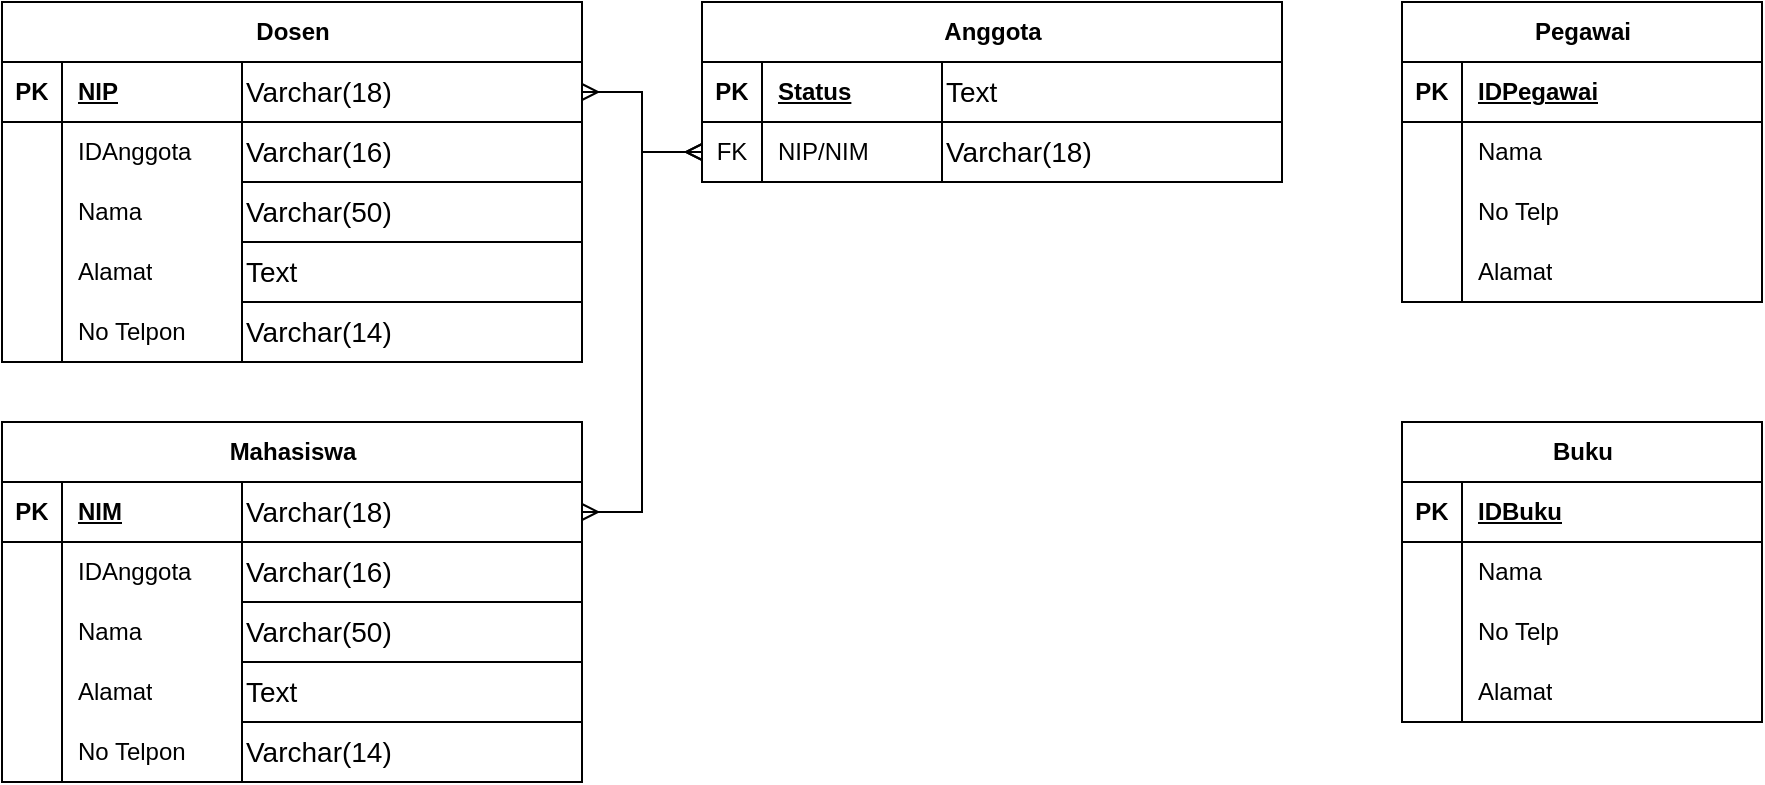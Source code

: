 <mxfile version="24.7.14" pages="2">
  <diagram name="DM Perpustakaan" id="4gfSlsbdr92OhtV6N5TO">
    <mxGraphModel dx="1093" dy="519" grid="1" gridSize="10" guides="1" tooltips="1" connect="1" arrows="1" fold="1" page="1" pageScale="1" pageWidth="850" pageHeight="1100" math="0" shadow="0">
      <root>
        <mxCell id="0" />
        <mxCell id="1" parent="0" />
        <mxCell id="hrNZReImFccg0_SoaGuF-122" value="Vertical Container" style="swimlane;whiteSpace=wrap;html=1;" vertex="1" parent="1">
          <mxGeometry x="390" y="30" width="290" height="90" as="geometry" />
        </mxCell>
        <mxCell id="hrNZReImFccg0_SoaGuF-4" value="Anggota" style="shape=table;startSize=30;container=1;collapsible=1;childLayout=tableLayout;fixedRows=1;rowLines=0;fontStyle=1;align=center;resizeLast=1;html=1;" vertex="1" parent="1">
          <mxGeometry x="390" y="30" width="290" height="90" as="geometry" />
        </mxCell>
        <mxCell id="hrNZReImFccg0_SoaGuF-5" value="" style="shape=tableRow;horizontal=0;startSize=0;swimlaneHead=0;swimlaneBody=0;fillColor=none;collapsible=0;dropTarget=0;points=[[0,0.5],[1,0.5]];portConstraint=eastwest;top=0;left=0;right=0;bottom=1;" vertex="1" parent="hrNZReImFccg0_SoaGuF-4">
          <mxGeometry y="30" width="290" height="30" as="geometry" />
        </mxCell>
        <mxCell id="hrNZReImFccg0_SoaGuF-6" value="PK" style="shape=partialRectangle;connectable=0;fillColor=none;top=0;left=0;bottom=0;right=0;fontStyle=1;overflow=hidden;whiteSpace=wrap;html=1;" vertex="1" parent="hrNZReImFccg0_SoaGuF-5">
          <mxGeometry width="30" height="30" as="geometry">
            <mxRectangle width="30" height="30" as="alternateBounds" />
          </mxGeometry>
        </mxCell>
        <mxCell id="hrNZReImFccg0_SoaGuF-7" value="Status" style="shape=partialRectangle;connectable=0;fillColor=none;top=0;left=0;bottom=0;right=0;align=left;spacingLeft=6;fontStyle=5;overflow=hidden;whiteSpace=wrap;html=1;" vertex="1" parent="hrNZReImFccg0_SoaGuF-5">
          <mxGeometry x="30" width="260" height="30" as="geometry">
            <mxRectangle width="260" height="30" as="alternateBounds" />
          </mxGeometry>
        </mxCell>
        <mxCell id="hrNZReImFccg0_SoaGuF-8" value="" style="shape=tableRow;horizontal=0;startSize=0;swimlaneHead=0;swimlaneBody=0;fillColor=none;collapsible=0;dropTarget=0;points=[[0,0.5],[1,0.5]];portConstraint=eastwest;top=0;left=0;right=0;bottom=0;" vertex="1" parent="hrNZReImFccg0_SoaGuF-4">
          <mxGeometry y="60" width="290" height="30" as="geometry" />
        </mxCell>
        <mxCell id="hrNZReImFccg0_SoaGuF-9" value="FK" style="shape=partialRectangle;connectable=0;fillColor=none;top=0;left=0;bottom=0;right=0;editable=1;overflow=hidden;whiteSpace=wrap;html=1;" vertex="1" parent="hrNZReImFccg0_SoaGuF-8">
          <mxGeometry width="30" height="30" as="geometry">
            <mxRectangle width="30" height="30" as="alternateBounds" />
          </mxGeometry>
        </mxCell>
        <mxCell id="hrNZReImFccg0_SoaGuF-10" value="NIP/NIM" style="shape=partialRectangle;connectable=0;fillColor=none;top=0;left=0;bottom=0;right=0;align=left;spacingLeft=6;overflow=hidden;whiteSpace=wrap;html=1;" vertex="1" parent="hrNZReImFccg0_SoaGuF-8">
          <mxGeometry x="30" width="260" height="30" as="geometry">
            <mxRectangle width="260" height="30" as="alternateBounds" />
          </mxGeometry>
        </mxCell>
        <mxCell id="hrNZReImFccg0_SoaGuF-20" value="" style="edgeStyle=entityRelationEdgeStyle;fontSize=12;html=1;endArrow=ERmany;startArrow=ERmany;rounded=0;entryX=0;entryY=0.5;entryDx=0;entryDy=0;exitX=1;exitY=0.5;exitDx=0;exitDy=0;" edge="1" parent="1" source="L4iduzJh0xAYTJbeEb_0-53" target="hrNZReImFccg0_SoaGuF-8">
          <mxGeometry width="100" height="100" relative="1" as="geometry">
            <mxPoint x="450" y="170" as="sourcePoint" />
            <mxPoint x="470" y="200" as="targetPoint" />
          </mxGeometry>
        </mxCell>
        <mxCell id="hrNZReImFccg0_SoaGuF-21" value="" style="edgeStyle=entityRelationEdgeStyle;fontSize=12;html=1;endArrow=ERmany;startArrow=ERmany;rounded=0;entryX=0;entryY=0.5;entryDx=0;entryDy=0;exitX=1;exitY=0.5;exitDx=0;exitDy=0;" edge="1" parent="1" source="L4iduzJh0xAYTJbeEb_0-37" target="hrNZReImFccg0_SoaGuF-8">
          <mxGeometry width="100" height="100" relative="1" as="geometry">
            <mxPoint x="370" y="50" as="sourcePoint" />
            <mxPoint x="410" y="195" as="targetPoint" />
          </mxGeometry>
        </mxCell>
        <mxCell id="hrNZReImFccg0_SoaGuF-22" value="Pegawai" style="shape=table;startSize=30;container=1;collapsible=1;childLayout=tableLayout;fixedRows=1;rowLines=0;fontStyle=1;align=center;resizeLast=1;html=1;" vertex="1" parent="1">
          <mxGeometry x="740" y="30" width="180" height="150" as="geometry" />
        </mxCell>
        <mxCell id="hrNZReImFccg0_SoaGuF-23" value="" style="shape=tableRow;horizontal=0;startSize=0;swimlaneHead=0;swimlaneBody=0;fillColor=none;collapsible=0;dropTarget=0;points=[[0,0.5],[1,0.5]];portConstraint=eastwest;top=0;left=0;right=0;bottom=1;" vertex="1" parent="hrNZReImFccg0_SoaGuF-22">
          <mxGeometry y="30" width="180" height="30" as="geometry" />
        </mxCell>
        <mxCell id="hrNZReImFccg0_SoaGuF-24" value="PK" style="shape=partialRectangle;connectable=0;fillColor=none;top=0;left=0;bottom=0;right=0;fontStyle=1;overflow=hidden;whiteSpace=wrap;html=1;" vertex="1" parent="hrNZReImFccg0_SoaGuF-23">
          <mxGeometry width="30" height="30" as="geometry">
            <mxRectangle width="30" height="30" as="alternateBounds" />
          </mxGeometry>
        </mxCell>
        <mxCell id="hrNZReImFccg0_SoaGuF-25" value="IDPegawai" style="shape=partialRectangle;connectable=0;fillColor=none;top=0;left=0;bottom=0;right=0;align=left;spacingLeft=6;fontStyle=5;overflow=hidden;whiteSpace=wrap;html=1;" vertex="1" parent="hrNZReImFccg0_SoaGuF-23">
          <mxGeometry x="30" width="150" height="30" as="geometry">
            <mxRectangle width="150" height="30" as="alternateBounds" />
          </mxGeometry>
        </mxCell>
        <mxCell id="hrNZReImFccg0_SoaGuF-26" value="" style="shape=tableRow;horizontal=0;startSize=0;swimlaneHead=0;swimlaneBody=0;fillColor=none;collapsible=0;dropTarget=0;points=[[0,0.5],[1,0.5]];portConstraint=eastwest;top=0;left=0;right=0;bottom=0;" vertex="1" parent="hrNZReImFccg0_SoaGuF-22">
          <mxGeometry y="60" width="180" height="30" as="geometry" />
        </mxCell>
        <mxCell id="hrNZReImFccg0_SoaGuF-27" value="" style="shape=partialRectangle;connectable=0;fillColor=none;top=0;left=0;bottom=0;right=0;editable=1;overflow=hidden;whiteSpace=wrap;html=1;" vertex="1" parent="hrNZReImFccg0_SoaGuF-26">
          <mxGeometry width="30" height="30" as="geometry">
            <mxRectangle width="30" height="30" as="alternateBounds" />
          </mxGeometry>
        </mxCell>
        <mxCell id="hrNZReImFccg0_SoaGuF-28" value="Nama" style="shape=partialRectangle;connectable=0;fillColor=none;top=0;left=0;bottom=0;right=0;align=left;spacingLeft=6;overflow=hidden;whiteSpace=wrap;html=1;" vertex="1" parent="hrNZReImFccg0_SoaGuF-26">
          <mxGeometry x="30" width="150" height="30" as="geometry">
            <mxRectangle width="150" height="30" as="alternateBounds" />
          </mxGeometry>
        </mxCell>
        <mxCell id="hrNZReImFccg0_SoaGuF-29" value="" style="shape=tableRow;horizontal=0;startSize=0;swimlaneHead=0;swimlaneBody=0;fillColor=none;collapsible=0;dropTarget=0;points=[[0,0.5],[1,0.5]];portConstraint=eastwest;top=0;left=0;right=0;bottom=0;" vertex="1" parent="hrNZReImFccg0_SoaGuF-22">
          <mxGeometry y="90" width="180" height="30" as="geometry" />
        </mxCell>
        <mxCell id="hrNZReImFccg0_SoaGuF-30" value="" style="shape=partialRectangle;connectable=0;fillColor=none;top=0;left=0;bottom=0;right=0;editable=1;overflow=hidden;whiteSpace=wrap;html=1;" vertex="1" parent="hrNZReImFccg0_SoaGuF-29">
          <mxGeometry width="30" height="30" as="geometry">
            <mxRectangle width="30" height="30" as="alternateBounds" />
          </mxGeometry>
        </mxCell>
        <mxCell id="hrNZReImFccg0_SoaGuF-31" value="No Telp" style="shape=partialRectangle;connectable=0;fillColor=none;top=0;left=0;bottom=0;right=0;align=left;spacingLeft=6;overflow=hidden;whiteSpace=wrap;html=1;" vertex="1" parent="hrNZReImFccg0_SoaGuF-29">
          <mxGeometry x="30" width="150" height="30" as="geometry">
            <mxRectangle width="150" height="30" as="alternateBounds" />
          </mxGeometry>
        </mxCell>
        <mxCell id="hrNZReImFccg0_SoaGuF-32" value="" style="shape=tableRow;horizontal=0;startSize=0;swimlaneHead=0;swimlaneBody=0;fillColor=none;collapsible=0;dropTarget=0;points=[[0,0.5],[1,0.5]];portConstraint=eastwest;top=0;left=0;right=0;bottom=0;" vertex="1" parent="hrNZReImFccg0_SoaGuF-22">
          <mxGeometry y="120" width="180" height="30" as="geometry" />
        </mxCell>
        <mxCell id="hrNZReImFccg0_SoaGuF-33" value="" style="shape=partialRectangle;connectable=0;fillColor=none;top=0;left=0;bottom=0;right=0;editable=1;overflow=hidden;whiteSpace=wrap;html=1;" vertex="1" parent="hrNZReImFccg0_SoaGuF-32">
          <mxGeometry width="30" height="30" as="geometry">
            <mxRectangle width="30" height="30" as="alternateBounds" />
          </mxGeometry>
        </mxCell>
        <mxCell id="hrNZReImFccg0_SoaGuF-34" value="Alamat" style="shape=partialRectangle;connectable=0;fillColor=none;top=0;left=0;bottom=0;right=0;align=left;spacingLeft=6;overflow=hidden;whiteSpace=wrap;html=1;" vertex="1" parent="hrNZReImFccg0_SoaGuF-32">
          <mxGeometry x="30" width="150" height="30" as="geometry">
            <mxRectangle width="150" height="30" as="alternateBounds" />
          </mxGeometry>
        </mxCell>
        <mxCell id="hrNZReImFccg0_SoaGuF-35" value="Buku" style="shape=table;startSize=30;container=1;collapsible=1;childLayout=tableLayout;fixedRows=1;rowLines=0;fontStyle=1;align=center;resizeLast=1;html=1;" vertex="1" parent="1">
          <mxGeometry x="740" y="240" width="180" height="150" as="geometry" />
        </mxCell>
        <mxCell id="hrNZReImFccg0_SoaGuF-36" value="" style="shape=tableRow;horizontal=0;startSize=0;swimlaneHead=0;swimlaneBody=0;fillColor=none;collapsible=0;dropTarget=0;points=[[0,0.5],[1,0.5]];portConstraint=eastwest;top=0;left=0;right=0;bottom=1;" vertex="1" parent="hrNZReImFccg0_SoaGuF-35">
          <mxGeometry y="30" width="180" height="30" as="geometry" />
        </mxCell>
        <mxCell id="hrNZReImFccg0_SoaGuF-37" value="PK" style="shape=partialRectangle;connectable=0;fillColor=none;top=0;left=0;bottom=0;right=0;fontStyle=1;overflow=hidden;whiteSpace=wrap;html=1;" vertex="1" parent="hrNZReImFccg0_SoaGuF-36">
          <mxGeometry width="30" height="30" as="geometry">
            <mxRectangle width="30" height="30" as="alternateBounds" />
          </mxGeometry>
        </mxCell>
        <mxCell id="hrNZReImFccg0_SoaGuF-38" value="IDBuku" style="shape=partialRectangle;connectable=0;fillColor=none;top=0;left=0;bottom=0;right=0;align=left;spacingLeft=6;fontStyle=5;overflow=hidden;whiteSpace=wrap;html=1;" vertex="1" parent="hrNZReImFccg0_SoaGuF-36">
          <mxGeometry x="30" width="150" height="30" as="geometry">
            <mxRectangle width="150" height="30" as="alternateBounds" />
          </mxGeometry>
        </mxCell>
        <mxCell id="hrNZReImFccg0_SoaGuF-39" value="" style="shape=tableRow;horizontal=0;startSize=0;swimlaneHead=0;swimlaneBody=0;fillColor=none;collapsible=0;dropTarget=0;points=[[0,0.5],[1,0.5]];portConstraint=eastwest;top=0;left=0;right=0;bottom=0;" vertex="1" parent="hrNZReImFccg0_SoaGuF-35">
          <mxGeometry y="60" width="180" height="30" as="geometry" />
        </mxCell>
        <mxCell id="hrNZReImFccg0_SoaGuF-40" value="" style="shape=partialRectangle;connectable=0;fillColor=none;top=0;left=0;bottom=0;right=0;editable=1;overflow=hidden;whiteSpace=wrap;html=1;" vertex="1" parent="hrNZReImFccg0_SoaGuF-39">
          <mxGeometry width="30" height="30" as="geometry">
            <mxRectangle width="30" height="30" as="alternateBounds" />
          </mxGeometry>
        </mxCell>
        <mxCell id="hrNZReImFccg0_SoaGuF-41" value="Nama" style="shape=partialRectangle;connectable=0;fillColor=none;top=0;left=0;bottom=0;right=0;align=left;spacingLeft=6;overflow=hidden;whiteSpace=wrap;html=1;" vertex="1" parent="hrNZReImFccg0_SoaGuF-39">
          <mxGeometry x="30" width="150" height="30" as="geometry">
            <mxRectangle width="150" height="30" as="alternateBounds" />
          </mxGeometry>
        </mxCell>
        <mxCell id="hrNZReImFccg0_SoaGuF-42" value="" style="shape=tableRow;horizontal=0;startSize=0;swimlaneHead=0;swimlaneBody=0;fillColor=none;collapsible=0;dropTarget=0;points=[[0,0.5],[1,0.5]];portConstraint=eastwest;top=0;left=0;right=0;bottom=0;" vertex="1" parent="hrNZReImFccg0_SoaGuF-35">
          <mxGeometry y="90" width="180" height="30" as="geometry" />
        </mxCell>
        <mxCell id="hrNZReImFccg0_SoaGuF-43" value="" style="shape=partialRectangle;connectable=0;fillColor=none;top=0;left=0;bottom=0;right=0;editable=1;overflow=hidden;whiteSpace=wrap;html=1;" vertex="1" parent="hrNZReImFccg0_SoaGuF-42">
          <mxGeometry width="30" height="30" as="geometry">
            <mxRectangle width="30" height="30" as="alternateBounds" />
          </mxGeometry>
        </mxCell>
        <mxCell id="hrNZReImFccg0_SoaGuF-44" value="No Telp" style="shape=partialRectangle;connectable=0;fillColor=none;top=0;left=0;bottom=0;right=0;align=left;spacingLeft=6;overflow=hidden;whiteSpace=wrap;html=1;" vertex="1" parent="hrNZReImFccg0_SoaGuF-42">
          <mxGeometry x="30" width="150" height="30" as="geometry">
            <mxRectangle width="150" height="30" as="alternateBounds" />
          </mxGeometry>
        </mxCell>
        <mxCell id="hrNZReImFccg0_SoaGuF-45" value="" style="shape=tableRow;horizontal=0;startSize=0;swimlaneHead=0;swimlaneBody=0;fillColor=none;collapsible=0;dropTarget=0;points=[[0,0.5],[1,0.5]];portConstraint=eastwest;top=0;left=0;right=0;bottom=0;" vertex="1" parent="hrNZReImFccg0_SoaGuF-35">
          <mxGeometry y="120" width="180" height="30" as="geometry" />
        </mxCell>
        <mxCell id="hrNZReImFccg0_SoaGuF-46" value="" style="shape=partialRectangle;connectable=0;fillColor=none;top=0;left=0;bottom=0;right=0;editable=1;overflow=hidden;whiteSpace=wrap;html=1;" vertex="1" parent="hrNZReImFccg0_SoaGuF-45">
          <mxGeometry width="30" height="30" as="geometry">
            <mxRectangle width="30" height="30" as="alternateBounds" />
          </mxGeometry>
        </mxCell>
        <mxCell id="hrNZReImFccg0_SoaGuF-47" value="Alamat" style="shape=partialRectangle;connectable=0;fillColor=none;top=0;left=0;bottom=0;right=0;align=left;spacingLeft=6;overflow=hidden;whiteSpace=wrap;html=1;" vertex="1" parent="hrNZReImFccg0_SoaGuF-45">
          <mxGeometry x="30" width="150" height="30" as="geometry">
            <mxRectangle width="150" height="30" as="alternateBounds" />
          </mxGeometry>
        </mxCell>
        <mxCell id="hrNZReImFccg0_SoaGuF-71" value="Vertical Container" style="swimlane;whiteSpace=wrap;html=1;" vertex="1" parent="1">
          <mxGeometry x="40" y="30" width="290" height="180" as="geometry" />
        </mxCell>
        <mxCell id="L4iduzJh0xAYTJbeEb_0-36" value="Dosen" style="shape=table;startSize=30;container=1;collapsible=1;childLayout=tableLayout;fixedRows=1;rowLines=0;fontStyle=1;align=center;resizeLast=1;html=1;" parent="hrNZReImFccg0_SoaGuF-71" vertex="1">
          <mxGeometry width="290" height="180" as="geometry">
            <mxRectangle width="80" height="30" as="alternateBounds" />
          </mxGeometry>
        </mxCell>
        <mxCell id="L4iduzJh0xAYTJbeEb_0-37" value="" style="shape=tableRow;horizontal=0;startSize=0;swimlaneHead=0;swimlaneBody=0;fillColor=none;collapsible=0;dropTarget=0;points=[[0,0.5],[1,0.5]];portConstraint=eastwest;top=0;left=0;right=0;bottom=1;" parent="L4iduzJh0xAYTJbeEb_0-36" vertex="1">
          <mxGeometry y="30" width="290" height="30" as="geometry" />
        </mxCell>
        <mxCell id="L4iduzJh0xAYTJbeEb_0-38" value="PK" style="shape=partialRectangle;connectable=0;fillColor=none;top=0;left=0;bottom=0;right=0;fontStyle=1;overflow=hidden;whiteSpace=wrap;html=1;" parent="L4iduzJh0xAYTJbeEb_0-37" vertex="1">
          <mxGeometry width="30" height="30" as="geometry">
            <mxRectangle width="30" height="30" as="alternateBounds" />
          </mxGeometry>
        </mxCell>
        <mxCell id="L4iduzJh0xAYTJbeEb_0-39" value="NIP" style="shape=partialRectangle;connectable=0;fillColor=none;top=0;left=0;bottom=0;right=0;align=left;spacingLeft=6;fontStyle=5;overflow=hidden;whiteSpace=wrap;html=1;" parent="L4iduzJh0xAYTJbeEb_0-37" vertex="1">
          <mxGeometry x="30" width="260" height="30" as="geometry">
            <mxRectangle width="260" height="30" as="alternateBounds" />
          </mxGeometry>
        </mxCell>
        <mxCell id="L4iduzJh0xAYTJbeEb_0-40" value="" style="shape=tableRow;horizontal=0;startSize=0;swimlaneHead=0;swimlaneBody=0;fillColor=none;collapsible=0;dropTarget=0;points=[[0,0.5],[1,0.5]];portConstraint=eastwest;top=0;left=0;right=0;bottom=0;" parent="L4iduzJh0xAYTJbeEb_0-36" vertex="1">
          <mxGeometry y="60" width="290" height="30" as="geometry" />
        </mxCell>
        <mxCell id="L4iduzJh0xAYTJbeEb_0-41" value="" style="shape=partialRectangle;connectable=0;fillColor=none;top=0;left=0;bottom=0;right=0;editable=1;overflow=hidden;whiteSpace=wrap;html=1;" parent="L4iduzJh0xAYTJbeEb_0-40" vertex="1">
          <mxGeometry width="30" height="30" as="geometry">
            <mxRectangle width="30" height="30" as="alternateBounds" />
          </mxGeometry>
        </mxCell>
        <mxCell id="L4iduzJh0xAYTJbeEb_0-42" value="IDAnggota" style="shape=partialRectangle;connectable=0;fillColor=none;top=0;left=0;bottom=0;right=0;align=left;spacingLeft=6;overflow=hidden;whiteSpace=wrap;html=1;" parent="L4iduzJh0xAYTJbeEb_0-40" vertex="1">
          <mxGeometry x="30" width="260" height="30" as="geometry">
            <mxRectangle width="260" height="30" as="alternateBounds" />
          </mxGeometry>
        </mxCell>
        <mxCell id="L4iduzJh0xAYTJbeEb_0-43" value="" style="shape=tableRow;horizontal=0;startSize=0;swimlaneHead=0;swimlaneBody=0;fillColor=none;collapsible=0;dropTarget=0;points=[[0,0.5],[1,0.5]];portConstraint=eastwest;top=0;left=0;right=0;bottom=0;" parent="L4iduzJh0xAYTJbeEb_0-36" vertex="1">
          <mxGeometry y="90" width="290" height="30" as="geometry" />
        </mxCell>
        <mxCell id="L4iduzJh0xAYTJbeEb_0-44" value="" style="shape=partialRectangle;connectable=0;fillColor=none;top=0;left=0;bottom=0;right=0;editable=1;overflow=hidden;whiteSpace=wrap;html=1;" parent="L4iduzJh0xAYTJbeEb_0-43" vertex="1">
          <mxGeometry width="30" height="30" as="geometry">
            <mxRectangle width="30" height="30" as="alternateBounds" />
          </mxGeometry>
        </mxCell>
        <mxCell id="L4iduzJh0xAYTJbeEb_0-45" value="Nama" style="shape=partialRectangle;connectable=0;fillColor=none;top=0;left=0;bottom=0;right=0;align=left;spacingLeft=6;overflow=hidden;whiteSpace=wrap;html=1;" parent="L4iduzJh0xAYTJbeEb_0-43" vertex="1">
          <mxGeometry x="30" width="260" height="30" as="geometry">
            <mxRectangle width="260" height="30" as="alternateBounds" />
          </mxGeometry>
        </mxCell>
        <mxCell id="L4iduzJh0xAYTJbeEb_0-46" value="" style="shape=tableRow;horizontal=0;startSize=0;swimlaneHead=0;swimlaneBody=0;fillColor=none;collapsible=0;dropTarget=0;points=[[0,0.5],[1,0.5]];portConstraint=eastwest;top=0;left=0;right=0;bottom=0;" parent="L4iduzJh0xAYTJbeEb_0-36" vertex="1">
          <mxGeometry y="120" width="290" height="30" as="geometry" />
        </mxCell>
        <mxCell id="L4iduzJh0xAYTJbeEb_0-47" value="" style="shape=partialRectangle;connectable=0;fillColor=none;top=0;left=0;bottom=0;right=0;editable=1;overflow=hidden;whiteSpace=wrap;html=1;" parent="L4iduzJh0xAYTJbeEb_0-46" vertex="1">
          <mxGeometry width="30" height="30" as="geometry">
            <mxRectangle width="30" height="30" as="alternateBounds" />
          </mxGeometry>
        </mxCell>
        <mxCell id="L4iduzJh0xAYTJbeEb_0-48" value="Alamat" style="shape=partialRectangle;connectable=0;fillColor=none;top=0;left=0;bottom=0;right=0;align=left;spacingLeft=6;overflow=hidden;whiteSpace=wrap;html=1;" parent="L4iduzJh0xAYTJbeEb_0-46" vertex="1">
          <mxGeometry x="30" width="260" height="30" as="geometry">
            <mxRectangle width="260" height="30" as="alternateBounds" />
          </mxGeometry>
        </mxCell>
        <mxCell id="L4iduzJh0xAYTJbeEb_0-49" value="" style="shape=tableRow;horizontal=0;startSize=0;swimlaneHead=0;swimlaneBody=0;fillColor=none;collapsible=0;dropTarget=0;points=[[0,0.5],[1,0.5]];portConstraint=eastwest;top=0;left=0;right=0;bottom=0;" parent="L4iduzJh0xAYTJbeEb_0-36" vertex="1">
          <mxGeometry y="150" width="290" height="30" as="geometry" />
        </mxCell>
        <mxCell id="L4iduzJh0xAYTJbeEb_0-50" value="" style="shape=partialRectangle;connectable=0;fillColor=none;top=0;left=0;bottom=0;right=0;editable=1;overflow=hidden;whiteSpace=wrap;html=1;" parent="L4iduzJh0xAYTJbeEb_0-49" vertex="1">
          <mxGeometry width="30" height="30" as="geometry">
            <mxRectangle width="30" height="30" as="alternateBounds" />
          </mxGeometry>
        </mxCell>
        <mxCell id="L4iduzJh0xAYTJbeEb_0-51" value="No Telpon" style="shape=partialRectangle;connectable=0;fillColor=none;top=0;left=0;bottom=0;right=0;align=left;spacingLeft=6;overflow=hidden;whiteSpace=wrap;html=1;" parent="L4iduzJh0xAYTJbeEb_0-49" vertex="1">
          <mxGeometry x="30" width="260" height="30" as="geometry">
            <mxRectangle width="260" height="30" as="alternateBounds" />
          </mxGeometry>
        </mxCell>
        <mxCell id="hrNZReImFccg0_SoaGuF-89" value="&lt;font style=&quot;font-size: 14px;&quot;&gt;Varchar(18)&lt;/font&gt;" style="rounded=0;whiteSpace=wrap;html=1;align=left;" vertex="1" parent="hrNZReImFccg0_SoaGuF-71">
          <mxGeometry x="120" y="30" width="170" height="30" as="geometry" />
        </mxCell>
        <mxCell id="hrNZReImFccg0_SoaGuF-92" value="&lt;font style=&quot;font-size: 14px;&quot;&gt;Varchar(50)&lt;/font&gt;" style="rounded=0;whiteSpace=wrap;html=1;align=left;" vertex="1" parent="hrNZReImFccg0_SoaGuF-71">
          <mxGeometry x="120" y="90" width="170" height="30" as="geometry" />
        </mxCell>
        <mxCell id="hrNZReImFccg0_SoaGuF-93" value="&lt;font style=&quot;font-size: 14px;&quot;&gt;Text&lt;/font&gt;" style="rounded=0;whiteSpace=wrap;html=1;align=left;" vertex="1" parent="hrNZReImFccg0_SoaGuF-71">
          <mxGeometry x="120" y="120" width="170" height="30" as="geometry" />
        </mxCell>
        <mxCell id="hrNZReImFccg0_SoaGuF-94" value="&lt;font style=&quot;font-size: 14px;&quot;&gt;Varchar(14)&lt;/font&gt;" style="rounded=0;whiteSpace=wrap;html=1;align=left;" vertex="1" parent="hrNZReImFccg0_SoaGuF-71">
          <mxGeometry x="120" y="150" width="170" height="30" as="geometry" />
        </mxCell>
        <mxCell id="hrNZReImFccg0_SoaGuF-91" value="&lt;font style=&quot;font-size: 14px;&quot;&gt;Varchar(16)&lt;/font&gt;" style="rounded=0;whiteSpace=wrap;html=1;align=left;" vertex="1" parent="1">
          <mxGeometry x="160" y="90" width="170" height="30" as="geometry" />
        </mxCell>
        <mxCell id="hrNZReImFccg0_SoaGuF-95" value="Vertical Container" style="swimlane;whiteSpace=wrap;html=1;" vertex="1" parent="1">
          <mxGeometry x="40" y="240" width="290" height="180" as="geometry" />
        </mxCell>
        <mxCell id="L4iduzJh0xAYTJbeEb_0-52" value="Mahasiswa" style="shape=table;startSize=30;container=1;collapsible=1;childLayout=tableLayout;fixedRows=1;rowLines=0;fontStyle=1;align=center;resizeLast=1;html=1;" parent="hrNZReImFccg0_SoaGuF-95" vertex="1">
          <mxGeometry width="290" height="180" as="geometry">
            <mxRectangle width="100" height="30" as="alternateBounds" />
          </mxGeometry>
        </mxCell>
        <mxCell id="L4iduzJh0xAYTJbeEb_0-53" value="" style="shape=tableRow;horizontal=0;startSize=0;swimlaneHead=0;swimlaneBody=0;fillColor=none;collapsible=0;dropTarget=0;points=[[0,0.5],[1,0.5]];portConstraint=eastwest;top=0;left=0;right=0;bottom=1;" parent="L4iduzJh0xAYTJbeEb_0-52" vertex="1">
          <mxGeometry y="30" width="290" height="30" as="geometry" />
        </mxCell>
        <mxCell id="L4iduzJh0xAYTJbeEb_0-54" value="PK" style="shape=partialRectangle;connectable=0;fillColor=none;top=0;left=0;bottom=0;right=0;fontStyle=1;overflow=hidden;whiteSpace=wrap;html=1;" parent="L4iduzJh0xAYTJbeEb_0-53" vertex="1">
          <mxGeometry width="30" height="30" as="geometry">
            <mxRectangle width="30" height="30" as="alternateBounds" />
          </mxGeometry>
        </mxCell>
        <mxCell id="L4iduzJh0xAYTJbeEb_0-55" value="NIM" style="shape=partialRectangle;connectable=0;fillColor=none;top=0;left=0;bottom=0;right=0;align=left;spacingLeft=6;fontStyle=5;overflow=hidden;whiteSpace=wrap;html=1;" parent="L4iduzJh0xAYTJbeEb_0-53" vertex="1">
          <mxGeometry x="30" width="260" height="30" as="geometry">
            <mxRectangle width="260" height="30" as="alternateBounds" />
          </mxGeometry>
        </mxCell>
        <mxCell id="L4iduzJh0xAYTJbeEb_0-56" value="" style="shape=tableRow;horizontal=0;startSize=0;swimlaneHead=0;swimlaneBody=0;fillColor=none;collapsible=0;dropTarget=0;points=[[0,0.5],[1,0.5]];portConstraint=eastwest;top=0;left=0;right=0;bottom=0;" parent="L4iduzJh0xAYTJbeEb_0-52" vertex="1">
          <mxGeometry y="60" width="290" height="30" as="geometry" />
        </mxCell>
        <mxCell id="L4iduzJh0xAYTJbeEb_0-57" value="" style="shape=partialRectangle;connectable=0;fillColor=none;top=0;left=0;bottom=0;right=0;editable=1;overflow=hidden;whiteSpace=wrap;html=1;" parent="L4iduzJh0xAYTJbeEb_0-56" vertex="1">
          <mxGeometry width="30" height="30" as="geometry">
            <mxRectangle width="30" height="30" as="alternateBounds" />
          </mxGeometry>
        </mxCell>
        <mxCell id="L4iduzJh0xAYTJbeEb_0-58" value="IDAnggota" style="shape=partialRectangle;connectable=0;fillColor=none;top=0;left=0;bottom=0;right=0;align=left;spacingLeft=6;overflow=hidden;whiteSpace=wrap;html=1;" parent="L4iduzJh0xAYTJbeEb_0-56" vertex="1">
          <mxGeometry x="30" width="260" height="30" as="geometry">
            <mxRectangle width="260" height="30" as="alternateBounds" />
          </mxGeometry>
        </mxCell>
        <mxCell id="L4iduzJh0xAYTJbeEb_0-59" value="" style="shape=tableRow;horizontal=0;startSize=0;swimlaneHead=0;swimlaneBody=0;fillColor=none;collapsible=0;dropTarget=0;points=[[0,0.5],[1,0.5]];portConstraint=eastwest;top=0;left=0;right=0;bottom=0;" parent="L4iduzJh0xAYTJbeEb_0-52" vertex="1">
          <mxGeometry y="90" width="290" height="30" as="geometry" />
        </mxCell>
        <mxCell id="L4iduzJh0xAYTJbeEb_0-60" value="" style="shape=partialRectangle;connectable=0;fillColor=none;top=0;left=0;bottom=0;right=0;editable=1;overflow=hidden;whiteSpace=wrap;html=1;" parent="L4iduzJh0xAYTJbeEb_0-59" vertex="1">
          <mxGeometry width="30" height="30" as="geometry">
            <mxRectangle width="30" height="30" as="alternateBounds" />
          </mxGeometry>
        </mxCell>
        <mxCell id="L4iduzJh0xAYTJbeEb_0-61" value="Nama" style="shape=partialRectangle;connectable=0;fillColor=none;top=0;left=0;bottom=0;right=0;align=left;spacingLeft=6;overflow=hidden;whiteSpace=wrap;html=1;" parent="L4iduzJh0xAYTJbeEb_0-59" vertex="1">
          <mxGeometry x="30" width="260" height="30" as="geometry">
            <mxRectangle width="260" height="30" as="alternateBounds" />
          </mxGeometry>
        </mxCell>
        <mxCell id="L4iduzJh0xAYTJbeEb_0-62" value="" style="shape=tableRow;horizontal=0;startSize=0;swimlaneHead=0;swimlaneBody=0;fillColor=none;collapsible=0;dropTarget=0;points=[[0,0.5],[1,0.5]];portConstraint=eastwest;top=0;left=0;right=0;bottom=0;" parent="L4iduzJh0xAYTJbeEb_0-52" vertex="1">
          <mxGeometry y="120" width="290" height="30" as="geometry" />
        </mxCell>
        <mxCell id="L4iduzJh0xAYTJbeEb_0-63" value="" style="shape=partialRectangle;connectable=0;fillColor=none;top=0;left=0;bottom=0;right=0;editable=1;overflow=hidden;whiteSpace=wrap;html=1;" parent="L4iduzJh0xAYTJbeEb_0-62" vertex="1">
          <mxGeometry width="30" height="30" as="geometry">
            <mxRectangle width="30" height="30" as="alternateBounds" />
          </mxGeometry>
        </mxCell>
        <mxCell id="L4iduzJh0xAYTJbeEb_0-64" value="Alamat" style="shape=partialRectangle;connectable=0;fillColor=none;top=0;left=0;bottom=0;right=0;align=left;spacingLeft=6;overflow=hidden;whiteSpace=wrap;html=1;" parent="L4iduzJh0xAYTJbeEb_0-62" vertex="1">
          <mxGeometry x="30" width="260" height="30" as="geometry">
            <mxRectangle width="260" height="30" as="alternateBounds" />
          </mxGeometry>
        </mxCell>
        <mxCell id="L4iduzJh0xAYTJbeEb_0-65" value="" style="shape=tableRow;horizontal=0;startSize=0;swimlaneHead=0;swimlaneBody=0;fillColor=none;collapsible=0;dropTarget=0;points=[[0,0.5],[1,0.5]];portConstraint=eastwest;top=0;left=0;right=0;bottom=0;" parent="L4iduzJh0xAYTJbeEb_0-52" vertex="1">
          <mxGeometry y="150" width="290" height="30" as="geometry" />
        </mxCell>
        <mxCell id="L4iduzJh0xAYTJbeEb_0-66" value="" style="shape=partialRectangle;connectable=0;fillColor=none;top=0;left=0;bottom=0;right=0;editable=1;overflow=hidden;whiteSpace=wrap;html=1;" parent="L4iduzJh0xAYTJbeEb_0-65" vertex="1">
          <mxGeometry width="30" height="30" as="geometry">
            <mxRectangle width="30" height="30" as="alternateBounds" />
          </mxGeometry>
        </mxCell>
        <mxCell id="L4iduzJh0xAYTJbeEb_0-67" value="No Telpon" style="shape=partialRectangle;connectable=0;fillColor=none;top=0;left=0;bottom=0;right=0;align=left;spacingLeft=6;overflow=hidden;whiteSpace=wrap;html=1;" parent="L4iduzJh0xAYTJbeEb_0-65" vertex="1">
          <mxGeometry x="30" width="260" height="30" as="geometry">
            <mxRectangle width="260" height="30" as="alternateBounds" />
          </mxGeometry>
        </mxCell>
        <mxCell id="hrNZReImFccg0_SoaGuF-117" value="&lt;font style=&quot;font-size: 14px;&quot;&gt;Varchar(18)&lt;/font&gt;" style="rounded=0;whiteSpace=wrap;html=1;align=left;" vertex="1" parent="hrNZReImFccg0_SoaGuF-95">
          <mxGeometry x="120" y="30" width="170" height="30" as="geometry" />
        </mxCell>
        <mxCell id="hrNZReImFccg0_SoaGuF-118" value="&lt;font style=&quot;font-size: 14px;&quot;&gt;Varchar(50)&lt;/font&gt;" style="rounded=0;whiteSpace=wrap;html=1;align=left;" vertex="1" parent="hrNZReImFccg0_SoaGuF-95">
          <mxGeometry x="120" y="90" width="170" height="30" as="geometry" />
        </mxCell>
        <mxCell id="hrNZReImFccg0_SoaGuF-119" value="&lt;font style=&quot;font-size: 14px;&quot;&gt;Text&lt;/font&gt;" style="rounded=0;whiteSpace=wrap;html=1;align=left;" vertex="1" parent="hrNZReImFccg0_SoaGuF-95">
          <mxGeometry x="120" y="120" width="170" height="30" as="geometry" />
        </mxCell>
        <mxCell id="hrNZReImFccg0_SoaGuF-120" value="&lt;font style=&quot;font-size: 14px;&quot;&gt;Varchar(14)&lt;/font&gt;" style="rounded=0;whiteSpace=wrap;html=1;align=left;" vertex="1" parent="hrNZReImFccg0_SoaGuF-95">
          <mxGeometry x="120" y="150" width="170" height="30" as="geometry" />
        </mxCell>
        <mxCell id="hrNZReImFccg0_SoaGuF-121" value="&lt;font style=&quot;font-size: 14px;&quot;&gt;Varchar(16)&lt;/font&gt;" style="rounded=0;whiteSpace=wrap;html=1;align=left;" vertex="1" parent="hrNZReImFccg0_SoaGuF-95">
          <mxGeometry x="120" y="60" width="170" height="30" as="geometry" />
        </mxCell>
        <mxCell id="hrNZReImFccg0_SoaGuF-123" value="&lt;font style=&quot;font-size: 14px;&quot;&gt;Text&lt;/font&gt;" style="rounded=0;whiteSpace=wrap;html=1;align=left;" vertex="1" parent="1">
          <mxGeometry x="510" y="60" width="170" height="30" as="geometry" />
        </mxCell>
        <mxCell id="hrNZReImFccg0_SoaGuF-125" value="&lt;font style=&quot;font-size: 14px;&quot;&gt;Varchar(18)&lt;/font&gt;" style="rounded=0;whiteSpace=wrap;html=1;align=left;" vertex="1" parent="1">
          <mxGeometry x="510" y="90" width="170" height="30" as="geometry" />
        </mxCell>
      </root>
    </mxGraphModel>
  </diagram>
  <diagram id="sEN9jbIGEp-aJq8OqB8j" name="DM Amazon">
    <mxGraphModel dx="984" dy="467" grid="1" gridSize="10" guides="1" tooltips="1" connect="1" arrows="1" fold="1" page="1" pageScale="1" pageWidth="1169" pageHeight="827" math="0" shadow="0">
      <root>
        <mxCell id="0" />
        <mxCell id="1" parent="0" />
      </root>
    </mxGraphModel>
  </diagram>
</mxfile>
